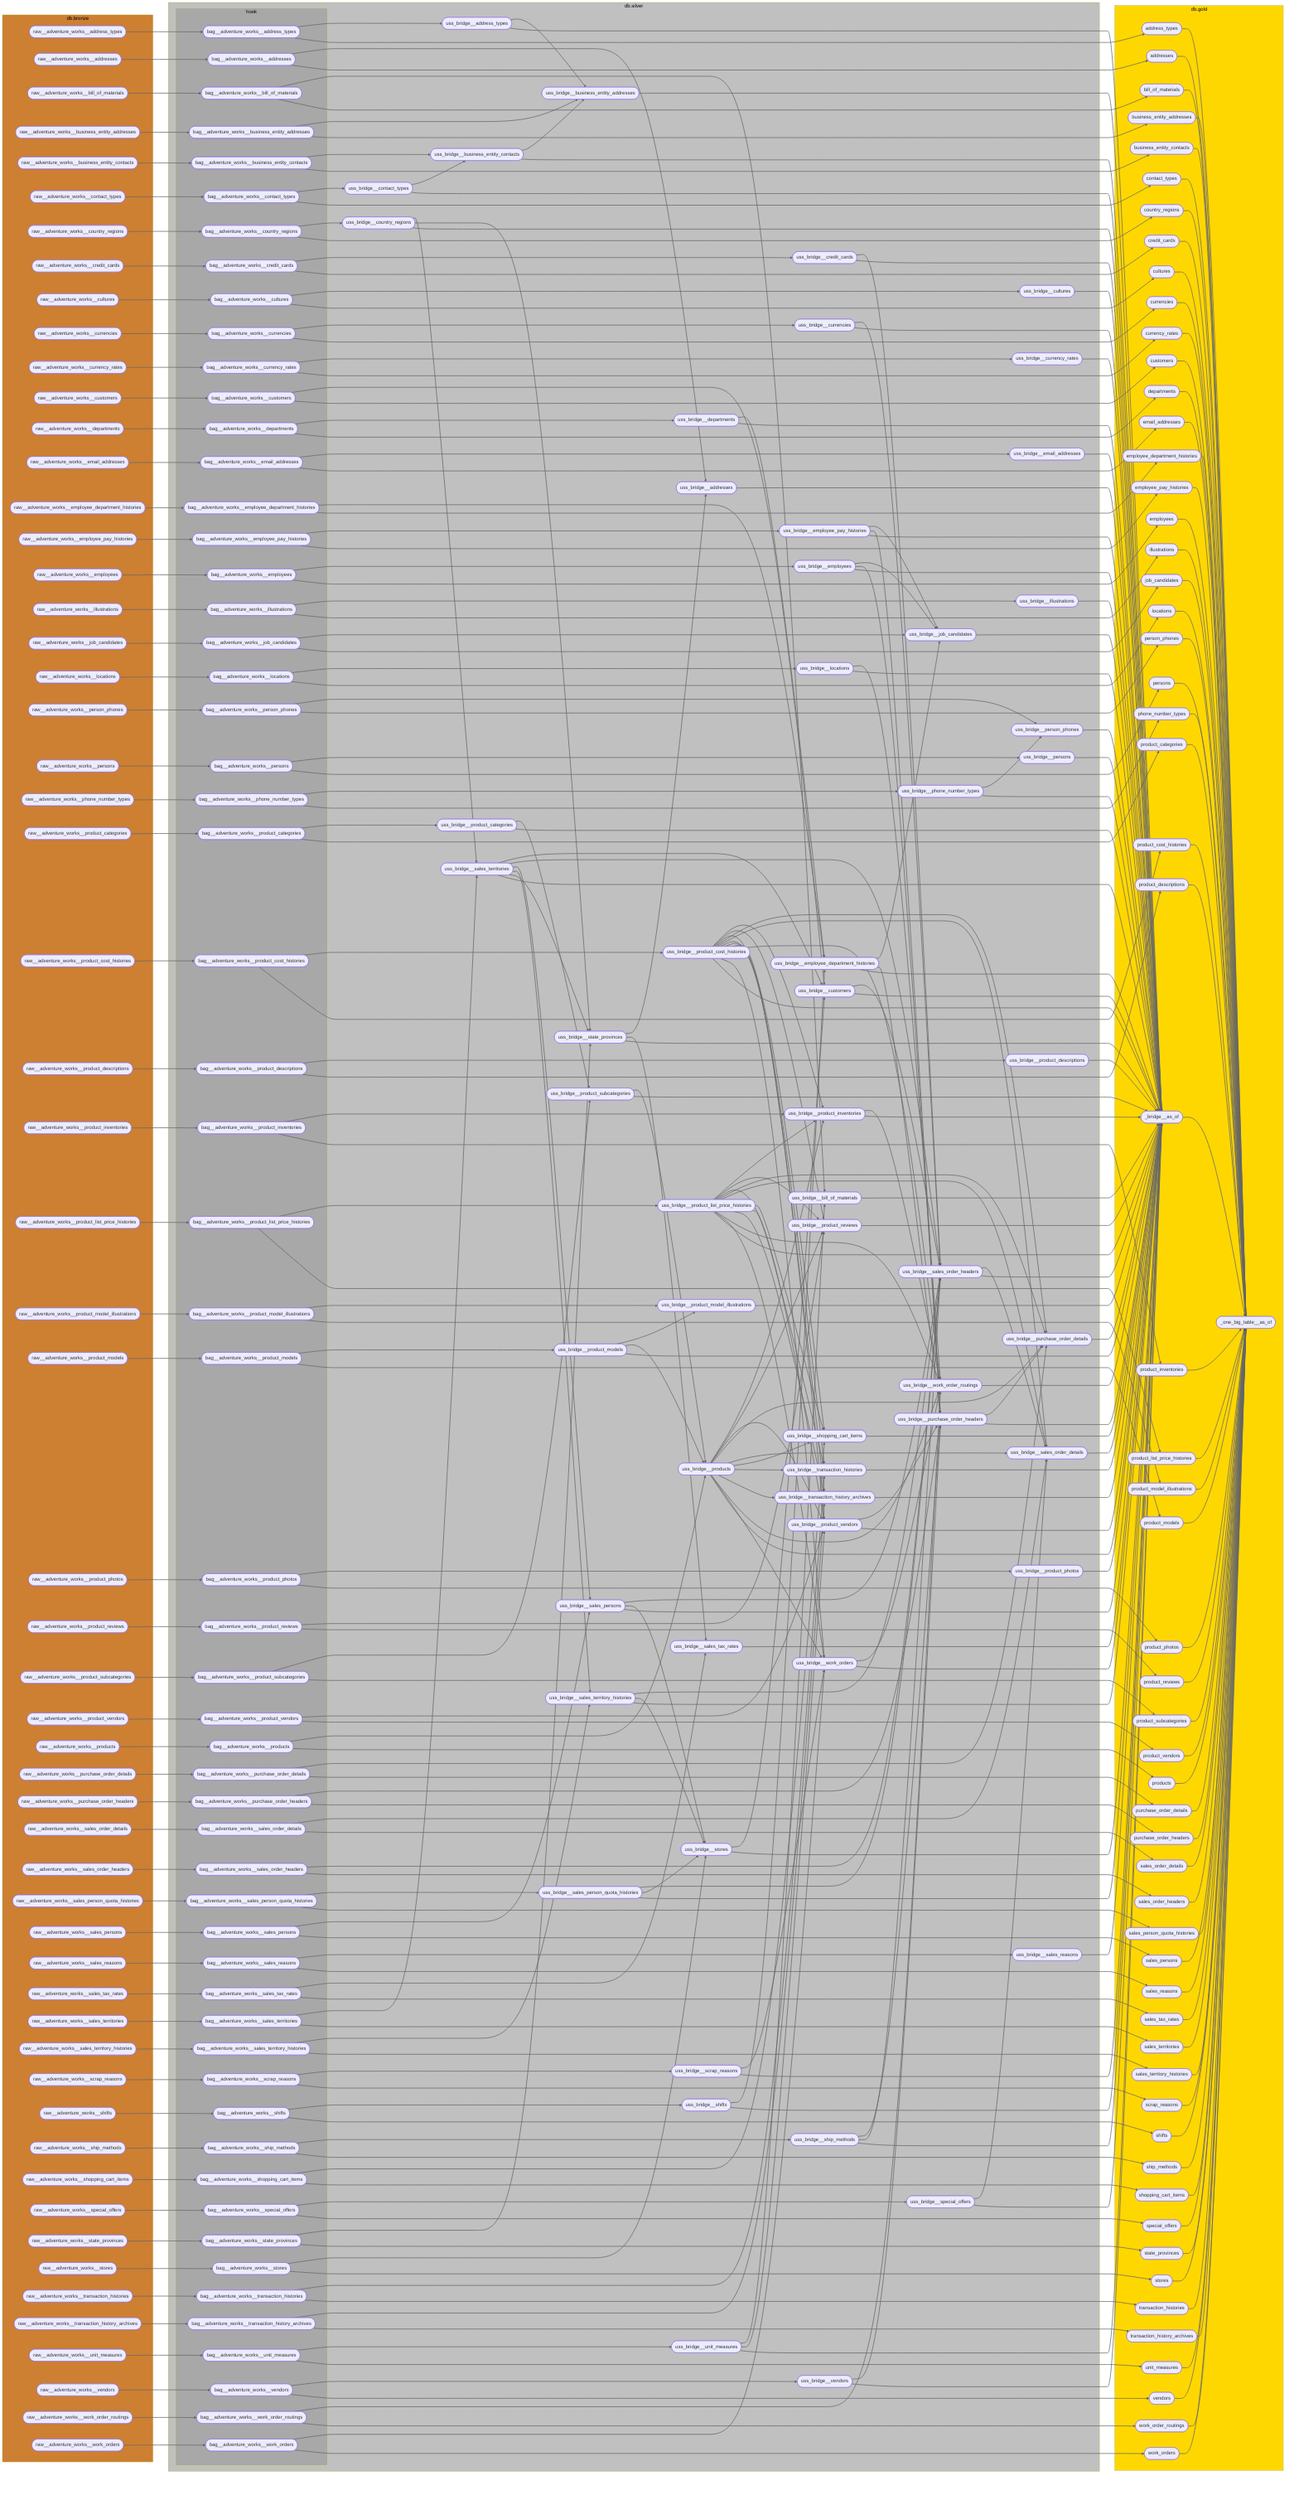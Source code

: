 flowchart LR
    subgraph db.bronze["db.bronze"]
        direction LR
        raw__adventure_works__address_types(["raw__adventure_works__address_types"])
        raw__adventure_works__addresses(["raw__adventure_works__addresses"])
        raw__adventure_works__bill_of_materials(["raw__adventure_works__bill_of_materials"])
        raw__adventure_works__business_entity_addresses(["raw__adventure_works__business_entity_addresses"])
        raw__adventure_works__business_entity_contacts(["raw__adventure_works__business_entity_contacts"])
        raw__adventure_works__contact_types(["raw__adventure_works__contact_types"])
        raw__adventure_works__country_regions(["raw__adventure_works__country_regions"])
        raw__adventure_works__credit_cards(["raw__adventure_works__credit_cards"])
        raw__adventure_works__cultures(["raw__adventure_works__cultures"])
        raw__adventure_works__currencies(["raw__adventure_works__currencies"])
        raw__adventure_works__currency_rates(["raw__adventure_works__currency_rates"])
        raw__adventure_works__customers(["raw__adventure_works__customers"])
        raw__adventure_works__departments(["raw__adventure_works__departments"])
        raw__adventure_works__email_addresses(["raw__adventure_works__email_addresses"])
        raw__adventure_works__employee_department_histories(["raw__adventure_works__employee_department_histories"])
        raw__adventure_works__employee_pay_histories(["raw__adventure_works__employee_pay_histories"])
        raw__adventure_works__employees(["raw__adventure_works__employees"])
        raw__adventure_works__illustrations(["raw__adventure_works__illustrations"])
        raw__adventure_works__job_candidates(["raw__adventure_works__job_candidates"])
        raw__adventure_works__locations(["raw__adventure_works__locations"])
        raw__adventure_works__person_phones(["raw__adventure_works__person_phones"])
        raw__adventure_works__persons(["raw__adventure_works__persons"])
        raw__adventure_works__phone_number_types(["raw__adventure_works__phone_number_types"])
        raw__adventure_works__product_categories(["raw__adventure_works__product_categories"])
        raw__adventure_works__product_cost_histories(["raw__adventure_works__product_cost_histories"])
        raw__adventure_works__product_descriptions(["raw__adventure_works__product_descriptions"])
        raw__adventure_works__product_inventories(["raw__adventure_works__product_inventories"])
        raw__adventure_works__product_list_price_histories(["raw__adventure_works__product_list_price_histories"])
        raw__adventure_works__product_model_illustrations(["raw__adventure_works__product_model_illustrations"])
        raw__adventure_works__product_models(["raw__adventure_works__product_models"])
        raw__adventure_works__product_photos(["raw__adventure_works__product_photos"])
        raw__adventure_works__product_reviews(["raw__adventure_works__product_reviews"])
        raw__adventure_works__product_subcategories(["raw__adventure_works__product_subcategories"])
        raw__adventure_works__product_vendors(["raw__adventure_works__product_vendors"])
        raw__adventure_works__products(["raw__adventure_works__products"])
        raw__adventure_works__purchase_order_details(["raw__adventure_works__purchase_order_details"])
        raw__adventure_works__purchase_order_headers(["raw__adventure_works__purchase_order_headers"])
        raw__adventure_works__sales_order_details(["raw__adventure_works__sales_order_details"])
        raw__adventure_works__sales_order_headers(["raw__adventure_works__sales_order_headers"])
        raw__adventure_works__sales_person_quota_histories(["raw__adventure_works__sales_person_quota_histories"])
        raw__adventure_works__sales_persons(["raw__adventure_works__sales_persons"])
        raw__adventure_works__sales_reasons(["raw__adventure_works__sales_reasons"])
        raw__adventure_works__sales_tax_rates(["raw__adventure_works__sales_tax_rates"])
        raw__adventure_works__sales_territories(["raw__adventure_works__sales_territories"])
        raw__adventure_works__sales_territory_histories(["raw__adventure_works__sales_territory_histories"])
        raw__adventure_works__scrap_reasons(["raw__adventure_works__scrap_reasons"])
        raw__adventure_works__shifts(["raw__adventure_works__shifts"])
        raw__adventure_works__ship_methods(["raw__adventure_works__ship_methods"])
        raw__adventure_works__shopping_cart_items(["raw__adventure_works__shopping_cart_items"])
        raw__adventure_works__special_offers(["raw__adventure_works__special_offers"])
        raw__adventure_works__state_provinces(["raw__adventure_works__state_provinces"])
        raw__adventure_works__stores(["raw__adventure_works__stores"])
        raw__adventure_works__transaction_histories(["raw__adventure_works__transaction_histories"])
        raw__adventure_works__transaction_history_archives(["raw__adventure_works__transaction_history_archives"])
        raw__adventure_works__unit_measures(["raw__adventure_works__unit_measures"])
        raw__adventure_works__vendors(["raw__adventure_works__vendors"])
        raw__adventure_works__work_order_routings(["raw__adventure_works__work_order_routings"])
        raw__adventure_works__work_orders(["raw__adventure_works__work_orders"])
    end

    subgraph db.silver["db.silver"]
        direction LR
        subgraph hook
            bag__adventure_works__address_types(["bag__adventure_works__address_types"])
            bag__adventure_works__addresses(["bag__adventure_works__addresses"])
            bag__adventure_works__bill_of_materials(["bag__adventure_works__bill_of_materials"])
            bag__adventure_works__business_entity_addresses(["bag__adventure_works__business_entity_addresses"])
            bag__adventure_works__business_entity_contacts(["bag__adventure_works__business_entity_contacts"])
            bag__adventure_works__contact_types(["bag__adventure_works__contact_types"])
            bag__adventure_works__country_regions(["bag__adventure_works__country_regions"])
            bag__adventure_works__credit_cards(["bag__adventure_works__credit_cards"])
            bag__adventure_works__cultures(["bag__adventure_works__cultures"])
            bag__adventure_works__currencies(["bag__adventure_works__currencies"])
            bag__adventure_works__currency_rates(["bag__adventure_works__currency_rates"])
            bag__adventure_works__customers(["bag__adventure_works__customers"])
            bag__adventure_works__departments(["bag__adventure_works__departments"])
            bag__adventure_works__email_addresses(["bag__adventure_works__email_addresses"])
            bag__adventure_works__employee_department_histories(["bag__adventure_works__employee_department_histories"])
            bag__adventure_works__employee_pay_histories(["bag__adventure_works__employee_pay_histories"])
            bag__adventure_works__employees(["bag__adventure_works__employees"])
            bag__adventure_works__illustrations(["bag__adventure_works__illustrations"])
            bag__adventure_works__job_candidates(["bag__adventure_works__job_candidates"])
            bag__adventure_works__locations(["bag__adventure_works__locations"])
            bag__adventure_works__person_phones(["bag__adventure_works__person_phones"])
            bag__adventure_works__persons(["bag__adventure_works__persons"])
            bag__adventure_works__phone_number_types(["bag__adventure_works__phone_number_types"])
            bag__adventure_works__product_categories(["bag__adventure_works__product_categories"])
            bag__adventure_works__product_cost_histories(["bag__adventure_works__product_cost_histories"])
            bag__adventure_works__product_descriptions(["bag__adventure_works__product_descriptions"])
            bag__adventure_works__product_inventories(["bag__adventure_works__product_inventories"])
            bag__adventure_works__product_list_price_histories(["bag__adventure_works__product_list_price_histories"])
            bag__adventure_works__product_model_illustrations(["bag__adventure_works__product_model_illustrations"])
            bag__adventure_works__product_models(["bag__adventure_works__product_models"])
            bag__adventure_works__product_photos(["bag__adventure_works__product_photos"])
            bag__adventure_works__product_reviews(["bag__adventure_works__product_reviews"])
            bag__adventure_works__product_subcategories(["bag__adventure_works__product_subcategories"])
            bag__adventure_works__product_vendors(["bag__adventure_works__product_vendors"])
            bag__adventure_works__products(["bag__adventure_works__products"])
            bag__adventure_works__purchase_order_details(["bag__adventure_works__purchase_order_details"])
            bag__adventure_works__purchase_order_headers(["bag__adventure_works__purchase_order_headers"])
            bag__adventure_works__sales_order_details(["bag__adventure_works__sales_order_details"])
            bag__adventure_works__sales_order_headers(["bag__adventure_works__sales_order_headers"])
            bag__adventure_works__sales_person_quota_histories(["bag__adventure_works__sales_person_quota_histories"])
            bag__adventure_works__sales_persons(["bag__adventure_works__sales_persons"])
            bag__adventure_works__sales_reasons(["bag__adventure_works__sales_reasons"])
            bag__adventure_works__sales_tax_rates(["bag__adventure_works__sales_tax_rates"])
            bag__adventure_works__sales_territories(["bag__adventure_works__sales_territories"])
            bag__adventure_works__sales_territory_histories(["bag__adventure_works__sales_territory_histories"])
            bag__adventure_works__scrap_reasons(["bag__adventure_works__scrap_reasons"])
            bag__adventure_works__shifts(["bag__adventure_works__shifts"])
            bag__adventure_works__ship_methods(["bag__adventure_works__ship_methods"])
            bag__adventure_works__shopping_cart_items(["bag__adventure_works__shopping_cart_items"])
            bag__adventure_works__special_offers(["bag__adventure_works__special_offers"])
            bag__adventure_works__state_provinces(["bag__adventure_works__state_provinces"])
            bag__adventure_works__stores(["bag__adventure_works__stores"])
            bag__adventure_works__transaction_histories(["bag__adventure_works__transaction_histories"])
            bag__adventure_works__transaction_history_archives(["bag__adventure_works__transaction_history_archives"])
            bag__adventure_works__unit_measures(["bag__adventure_works__unit_measures"])
            bag__adventure_works__vendors(["bag__adventure_works__vendors"])
            bag__adventure_works__work_order_routings(["bag__adventure_works__work_order_routings"])
            bag__adventure_works__work_orders(["bag__adventure_works__work_orders"])
        end
        
        uss_bridge__address_types(["uss_bridge__address_types"])
        uss_bridge__addresses(["uss_bridge__addresses"])
        uss_bridge__bill_of_materials(["uss_bridge__bill_of_materials"])
        uss_bridge__business_entity_addresses(["uss_bridge__business_entity_addresses"])
        uss_bridge__business_entity_contacts(["uss_bridge__business_entity_contacts"])
        uss_bridge__contact_types(["uss_bridge__contact_types"])
        uss_bridge__country_regions(["uss_bridge__country_regions"])
        uss_bridge__credit_cards(["uss_bridge__credit_cards"])
        uss_bridge__cultures(["uss_bridge__cultures"])
        uss_bridge__currencies(["uss_bridge__currencies"])
        uss_bridge__currency_rates(["uss_bridge__currency_rates"])
        uss_bridge__customers(["uss_bridge__customers"])
        uss_bridge__departments(["uss_bridge__departments"])
        uss_bridge__email_addresses(["uss_bridge__email_addresses"])
        uss_bridge__employee_department_histories(["uss_bridge__employee_department_histories"])
        uss_bridge__employee_pay_histories(["uss_bridge__employee_pay_histories"])
        uss_bridge__employees(["uss_bridge__employees"])
        uss_bridge__illustrations(["uss_bridge__illustrations"])
        uss_bridge__job_candidates(["uss_bridge__job_candidates"])
        uss_bridge__locations(["uss_bridge__locations"])
        uss_bridge__person_phones(["uss_bridge__person_phones"])
        uss_bridge__persons(["uss_bridge__persons"])
        uss_bridge__phone_number_types(["uss_bridge__phone_number_types"])
        uss_bridge__product_categories(["uss_bridge__product_categories"])
        uss_bridge__product_cost_histories(["uss_bridge__product_cost_histories"])
        uss_bridge__product_descriptions(["uss_bridge__product_descriptions"])
        uss_bridge__product_inventories(["uss_bridge__product_inventories"])
        uss_bridge__product_list_price_histories(["uss_bridge__product_list_price_histories"])
        uss_bridge__product_model_illustrations(["uss_bridge__product_model_illustrations"])
        uss_bridge__product_models(["uss_bridge__product_models"])
        uss_bridge__product_photos(["uss_bridge__product_photos"])
        uss_bridge__product_reviews(["uss_bridge__product_reviews"])
        uss_bridge__product_subcategories(["uss_bridge__product_subcategories"])
        uss_bridge__product_vendors(["uss_bridge__product_vendors"])
        uss_bridge__products(["uss_bridge__products"])
        uss_bridge__purchase_order_details(["uss_bridge__purchase_order_details"])
        uss_bridge__purchase_order_headers(["uss_bridge__purchase_order_headers"])
        uss_bridge__sales_order_details(["uss_bridge__sales_order_details"])
        uss_bridge__sales_order_headers(["uss_bridge__sales_order_headers"])
        uss_bridge__sales_person_quota_histories(["uss_bridge__sales_person_quota_histories"])
        uss_bridge__sales_persons(["uss_bridge__sales_persons"])
        uss_bridge__sales_reasons(["uss_bridge__sales_reasons"])
        uss_bridge__sales_tax_rates(["uss_bridge__sales_tax_rates"])
        uss_bridge__sales_territories(["uss_bridge__sales_territories"])
        uss_bridge__sales_territory_histories(["uss_bridge__sales_territory_histories"])
        uss_bridge__scrap_reasons(["uss_bridge__scrap_reasons"])
        uss_bridge__shifts(["uss_bridge__shifts"])
        uss_bridge__ship_methods(["uss_bridge__ship_methods"])
        uss_bridge__shopping_cart_items(["uss_bridge__shopping_cart_items"])
        uss_bridge__special_offers(["uss_bridge__special_offers"])
        uss_bridge__state_provinces(["uss_bridge__state_provinces"])
        uss_bridge__stores(["uss_bridge__stores"])
        uss_bridge__transaction_histories(["uss_bridge__transaction_histories"])
        uss_bridge__transaction_history_archives(["uss_bridge__transaction_history_archives"])
        uss_bridge__unit_measures(["uss_bridge__unit_measures"])
        uss_bridge__vendors(["uss_bridge__vendors"])
        uss_bridge__work_order_routings(["uss_bridge__work_order_routings"])
        uss_bridge__work_orders(["uss_bridge__work_orders"])
    end

    subgraph db.gold["db.gold"]
        direction LR
        _bridge__as_of(["_bridge__as_of"])
        _one_big_table__as_of(["_one_big_table__as_of"])
        address_types(["address_types"])
        addresses(["addresses"])
        bill_of_materials(["bill_of_materials"])
        business_entity_addresses(["business_entity_addresses"])
        business_entity_contacts(["business_entity_contacts"])
        contact_types(["contact_types"])
        country_regions(["country_regions"])
        credit_cards(["credit_cards"])
        cultures(["cultures"])
        currencies(["currencies"])
        currency_rates(["currency_rates"])
        customers(["customers"])
        departments(["departments"])
        email_addresses(["email_addresses"])
        employee_department_histories(["employee_department_histories"])
        employee_pay_histories(["employee_pay_histories"])
        employees(["employees"])
        illustrations(["illustrations"])
        job_candidates(["job_candidates"])
        locations(["locations"])
        person_phones(["person_phones"])
        persons(["persons"])
        phone_number_types(["phone_number_types"])
        product_categories(["product_categories"])
        product_cost_histories(["product_cost_histories"])
        product_descriptions(["product_descriptions"])
        product_inventories(["product_inventories"])
        product_list_price_histories(["product_list_price_histories"])
        product_model_illustrations(["product_model_illustrations"])
        product_models(["product_models"])
        product_photos(["product_photos"])
        product_reviews(["product_reviews"])
        product_subcategories(["product_subcategories"])
        product_vendors(["product_vendors"])
        products(["products"])
        purchase_order_details(["purchase_order_details"])
        purchase_order_headers(["purchase_order_headers"])
        sales_order_details(["sales_order_details"])
        sales_order_headers(["sales_order_headers"])
        sales_person_quota_histories(["sales_person_quota_histories"])
        sales_persons(["sales_persons"])
        sales_reasons(["sales_reasons"])
        sales_tax_rates(["sales_tax_rates"])
        sales_territories(["sales_territories"])
        sales_territory_histories(["sales_territory_histories"])
        scrap_reasons(["scrap_reasons"])
        shifts(["shifts"])
        ship_methods(["ship_methods"])
        shopping_cart_items(["shopping_cart_items"])
        special_offers(["special_offers"])
        state_provinces(["state_provinces"])
        stores(["stores"])
        transaction_histories(["transaction_histories"])
        transaction_history_archives(["transaction_history_archives"])
        unit_measures(["unit_measures"])
        vendors(["vendors"])
        work_order_routings(["work_order_routings"])
        work_orders(["work_orders"])
    end

    %% db.bronze -> db.silver
    raw__adventure_works__address_types --> bag__adventure_works__address_types
    raw__adventure_works__addresses --> bag__adventure_works__addresses
    raw__adventure_works__bill_of_materials --> bag__adventure_works__bill_of_materials
    raw__adventure_works__business_entity_addresses --> bag__adventure_works__business_entity_addresses
    raw__adventure_works__business_entity_contacts --> bag__adventure_works__business_entity_contacts
    raw__adventure_works__contact_types --> bag__adventure_works__contact_types
    raw__adventure_works__country_regions --> bag__adventure_works__country_regions
    raw__adventure_works__credit_cards --> bag__adventure_works__credit_cards
    raw__adventure_works__cultures --> bag__adventure_works__cultures
    raw__adventure_works__currencies --> bag__adventure_works__currencies
    raw__adventure_works__currency_rates --> bag__adventure_works__currency_rates
    raw__adventure_works__customers --> bag__adventure_works__customers
    raw__adventure_works__departments --> bag__adventure_works__departments
    raw__adventure_works__email_addresses --> bag__adventure_works__email_addresses
    raw__adventure_works__employee_department_histories --> bag__adventure_works__employee_department_histories
    raw__adventure_works__employee_pay_histories --> bag__adventure_works__employee_pay_histories
    raw__adventure_works__employees --> bag__adventure_works__employees
    raw__adventure_works__illustrations --> bag__adventure_works__illustrations
    raw__adventure_works__job_candidates --> bag__adventure_works__job_candidates
    raw__adventure_works__locations --> bag__adventure_works__locations
    raw__adventure_works__person_phones --> bag__adventure_works__person_phones
    raw__adventure_works__persons --> bag__adventure_works__persons
    raw__adventure_works__phone_number_types --> bag__adventure_works__phone_number_types
    raw__adventure_works__product_categories --> bag__adventure_works__product_categories
    raw__adventure_works__product_cost_histories --> bag__adventure_works__product_cost_histories
    raw__adventure_works__product_descriptions --> bag__adventure_works__product_descriptions
    raw__adventure_works__product_inventories --> bag__adventure_works__product_inventories
    raw__adventure_works__product_list_price_histories --> bag__adventure_works__product_list_price_histories
    raw__adventure_works__product_model_illustrations --> bag__adventure_works__product_model_illustrations
    raw__adventure_works__product_models --> bag__adventure_works__product_models
    raw__adventure_works__product_photos --> bag__adventure_works__product_photos
    raw__adventure_works__product_reviews --> bag__adventure_works__product_reviews
    raw__adventure_works__product_subcategories --> bag__adventure_works__product_subcategories
    raw__adventure_works__product_vendors --> bag__adventure_works__product_vendors
    raw__adventure_works__products --> bag__adventure_works__products
    raw__adventure_works__purchase_order_details --> bag__adventure_works__purchase_order_details
    raw__adventure_works__purchase_order_headers --> bag__adventure_works__purchase_order_headers
    raw__adventure_works__sales_order_details --> bag__adventure_works__sales_order_details
    raw__adventure_works__sales_order_headers --> bag__adventure_works__sales_order_headers
    raw__adventure_works__sales_person_quota_histories --> bag__adventure_works__sales_person_quota_histories
    raw__adventure_works__sales_persons --> bag__adventure_works__sales_persons
    raw__adventure_works__sales_reasons --> bag__adventure_works__sales_reasons
    raw__adventure_works__sales_tax_rates --> bag__adventure_works__sales_tax_rates
    raw__adventure_works__sales_territories --> bag__adventure_works__sales_territories
    raw__adventure_works__sales_territory_histories --> bag__adventure_works__sales_territory_histories
    raw__adventure_works__scrap_reasons --> bag__adventure_works__scrap_reasons
    raw__adventure_works__shifts --> bag__adventure_works__shifts
    raw__adventure_works__ship_methods --> bag__adventure_works__ship_methods
    raw__adventure_works__shopping_cart_items --> bag__adventure_works__shopping_cart_items
    raw__adventure_works__special_offers --> bag__adventure_works__special_offers
    raw__adventure_works__state_provinces --> bag__adventure_works__state_provinces
    raw__adventure_works__stores --> bag__adventure_works__stores
    raw__adventure_works__transaction_histories --> bag__adventure_works__transaction_histories
    raw__adventure_works__transaction_history_archives --> bag__adventure_works__transaction_history_archives
    raw__adventure_works__unit_measures --> bag__adventure_works__unit_measures
    raw__adventure_works__vendors --> bag__adventure_works__vendors
    raw__adventure_works__work_order_routings --> bag__adventure_works__work_order_routings
    raw__adventure_works__work_orders --> bag__adventure_works__work_orders

    %% db.silver -> db.silver
    bag__adventure_works__address_types --> uss_bridge__address_types
    bag__adventure_works__addresses --> uss_bridge__addresses
    bag__adventure_works__bill_of_materials --> uss_bridge__bill_of_materials
    bag__adventure_works__business_entity_addresses --> uss_bridge__business_entity_addresses
    bag__adventure_works__business_entity_contacts --> uss_bridge__business_entity_contacts
    bag__adventure_works__contact_types --> uss_bridge__contact_types
    bag__adventure_works__country_regions --> uss_bridge__country_regions
    bag__adventure_works__credit_cards --> uss_bridge__credit_cards
    bag__adventure_works__cultures --> uss_bridge__cultures
    bag__adventure_works__currencies --> uss_bridge__currencies
    bag__adventure_works__currency_rates --> uss_bridge__currency_rates
    bag__adventure_works__customers --> uss_bridge__customers
    bag__adventure_works__departments --> uss_bridge__departments
    bag__adventure_works__email_addresses --> uss_bridge__email_addresses
    bag__adventure_works__employee_department_histories --> uss_bridge__employee_department_histories
    bag__adventure_works__employee_pay_histories --> uss_bridge__employee_pay_histories
    bag__adventure_works__employees --> uss_bridge__employees
    bag__adventure_works__illustrations --> uss_bridge__illustrations
    bag__adventure_works__job_candidates --> uss_bridge__job_candidates
    bag__adventure_works__locations --> uss_bridge__locations
    bag__adventure_works__person_phones --> uss_bridge__person_phones
    bag__adventure_works__persons --> uss_bridge__persons
    bag__adventure_works__phone_number_types --> uss_bridge__phone_number_types
    bag__adventure_works__product_categories --> uss_bridge__product_categories
    bag__adventure_works__product_cost_histories --> uss_bridge__product_cost_histories
    bag__adventure_works__product_descriptions --> uss_bridge__product_descriptions
    bag__adventure_works__product_inventories --> uss_bridge__product_inventories
    bag__adventure_works__product_list_price_histories --> uss_bridge__product_list_price_histories
    bag__adventure_works__product_model_illustrations --> uss_bridge__product_model_illustrations
    bag__adventure_works__product_models --> uss_bridge__product_models
    bag__adventure_works__product_photos --> uss_bridge__product_photos
    bag__adventure_works__product_reviews --> uss_bridge__product_reviews
    bag__adventure_works__product_subcategories --> uss_bridge__product_subcategories
    bag__adventure_works__product_vendors --> uss_bridge__product_vendors
    bag__adventure_works__products --> uss_bridge__products
    bag__adventure_works__purchase_order_details --> uss_bridge__purchase_order_details
    bag__adventure_works__purchase_order_headers --> uss_bridge__purchase_order_headers
    bag__adventure_works__sales_order_details --> uss_bridge__sales_order_details
    bag__adventure_works__sales_order_headers --> uss_bridge__sales_order_headers
    bag__adventure_works__sales_person_quota_histories --> uss_bridge__sales_person_quota_histories
    bag__adventure_works__sales_persons --> uss_bridge__sales_persons
    bag__adventure_works__sales_reasons --> uss_bridge__sales_reasons
    bag__adventure_works__sales_tax_rates --> uss_bridge__sales_tax_rates
    bag__adventure_works__sales_territories --> uss_bridge__sales_territories
    bag__adventure_works__sales_territory_histories --> uss_bridge__sales_territory_histories
    bag__adventure_works__scrap_reasons --> uss_bridge__scrap_reasons
    bag__adventure_works__shifts --> uss_bridge__shifts
    bag__adventure_works__ship_methods --> uss_bridge__ship_methods
    bag__adventure_works__shopping_cart_items --> uss_bridge__shopping_cart_items
    bag__adventure_works__special_offers --> uss_bridge__special_offers
    bag__adventure_works__state_provinces --> uss_bridge__state_provinces
    bag__adventure_works__stores --> uss_bridge__stores
    bag__adventure_works__transaction_histories --> uss_bridge__transaction_histories
    bag__adventure_works__transaction_history_archives --> uss_bridge__transaction_history_archives
    bag__adventure_works__unit_measures --> uss_bridge__unit_measures
    bag__adventure_works__vendors --> uss_bridge__vendors
    bag__adventure_works__work_order_routings --> uss_bridge__work_order_routings
    bag__adventure_works__work_orders --> uss_bridge__work_orders
    uss_bridge__address_types --> uss_bridge__business_entity_addresses
    uss_bridge__business_entity_contacts --> uss_bridge__business_entity_addresses
    uss_bridge__contact_types --> uss_bridge__business_entity_contacts
    uss_bridge__country_regions --> uss_bridge__sales_territories
    uss_bridge__country_regions --> uss_bridge__state_provinces
    uss_bridge__credit_cards --> uss_bridge__sales_order_headers
    uss_bridge__currencies --> uss_bridge__sales_order_headers
    uss_bridge__customers --> uss_bridge__sales_order_headers
    uss_bridge__departments --> uss_bridge__employee_department_histories
    uss_bridge__employee_department_histories --> uss_bridge__job_candidates
    uss_bridge__employee_department_histories --> uss_bridge__purchase_order_headers
    uss_bridge__employee_pay_histories --> uss_bridge__job_candidates
    uss_bridge__employee_pay_histories --> uss_bridge__purchase_order_headers
    uss_bridge__employees --> uss_bridge__job_candidates
    uss_bridge__employees --> uss_bridge__purchase_order_headers
    uss_bridge__locations --> uss_bridge__work_order_routings
    uss_bridge__phone_number_types --> uss_bridge__person_phones
    uss_bridge__product_categories --> uss_bridge__product_subcategories
    uss_bridge__product_cost_histories --> uss_bridge__product_inventories
    uss_bridge__product_cost_histories --> uss_bridge__product_reviews
    uss_bridge__product_cost_histories --> uss_bridge__product_vendors
    uss_bridge__product_cost_histories --> uss_bridge__purchase_order_details
    uss_bridge__product_cost_histories --> uss_bridge__sales_order_details
    uss_bridge__product_cost_histories --> uss_bridge__shopping_cart_items
    uss_bridge__product_cost_histories --> uss_bridge__transaction_histories
    uss_bridge__product_cost_histories --> uss_bridge__transaction_history_archives
    uss_bridge__product_cost_histories --> uss_bridge__work_order_routings
    uss_bridge__product_cost_histories --> uss_bridge__work_orders
    uss_bridge__product_inventories --> uss_bridge__work_order_routings
    uss_bridge__product_list_price_histories --> uss_bridge__product_inventories
    uss_bridge__product_list_price_histories --> uss_bridge__product_reviews
    uss_bridge__product_list_price_histories --> uss_bridge__product_vendors
    uss_bridge__product_list_price_histories --> uss_bridge__purchase_order_details
    uss_bridge__product_list_price_histories --> uss_bridge__sales_order_details
    uss_bridge__product_list_price_histories --> uss_bridge__shopping_cart_items
    uss_bridge__product_list_price_histories --> uss_bridge__transaction_histories
    uss_bridge__product_list_price_histories --> uss_bridge__transaction_history_archives
    uss_bridge__product_list_price_histories --> uss_bridge__work_order_routings
    uss_bridge__product_list_price_histories --> uss_bridge__work_orders
    uss_bridge__product_models --> uss_bridge__product_model_illustrations
    uss_bridge__product_models --> uss_bridge__products
    uss_bridge__product_subcategories --> uss_bridge__products
    uss_bridge__product_vendors --> uss_bridge__purchase_order_headers
    uss_bridge__products --> uss_bridge__product_inventories
    uss_bridge__products --> uss_bridge__product_reviews
    uss_bridge__products --> uss_bridge__product_vendors
    uss_bridge__products --> uss_bridge__purchase_order_details
    uss_bridge__products --> uss_bridge__sales_order_details
    uss_bridge__products --> uss_bridge__shopping_cart_items
    uss_bridge__products --> uss_bridge__transaction_histories
    uss_bridge__products --> uss_bridge__transaction_history_archives
    uss_bridge__products --> uss_bridge__work_order_routings
    uss_bridge__products --> uss_bridge__work_orders
    uss_bridge__purchase_order_headers --> uss_bridge__purchase_order_details
    uss_bridge__sales_order_headers --> uss_bridge__sales_order_details
    uss_bridge__sales_person_quota_histories --> uss_bridge__sales_order_headers
    uss_bridge__sales_person_quota_histories --> uss_bridge__stores
    uss_bridge__sales_persons --> uss_bridge__sales_order_headers
    uss_bridge__sales_persons --> uss_bridge__stores
    uss_bridge__sales_territories --> uss_bridge__customers
    uss_bridge__sales_territories --> uss_bridge__sales_order_headers
    uss_bridge__sales_territories --> uss_bridge__sales_persons
    uss_bridge__sales_territories --> uss_bridge__sales_territory_histories
    uss_bridge__sales_territories --> uss_bridge__state_provinces
    uss_bridge__sales_territory_histories --> uss_bridge__sales_order_headers
    uss_bridge__sales_territory_histories --> uss_bridge__stores
    uss_bridge__scrap_reasons --> uss_bridge__work_orders
    uss_bridge__shifts --> uss_bridge__employee_department_histories
    uss_bridge__ship_methods --> uss_bridge__purchase_order_headers
    uss_bridge__ship_methods --> uss_bridge__sales_order_headers
    uss_bridge__special_offers --> uss_bridge__sales_order_details
    uss_bridge__state_provinces --> uss_bridge__addresses
    uss_bridge__state_provinces --> uss_bridge__sales_tax_rates
    uss_bridge__stores --> uss_bridge__customers
    uss_bridge__unit_measures --> uss_bridge__bill_of_materials
    uss_bridge__unit_measures --> uss_bridge__product_vendors
    uss_bridge__vendors --> uss_bridge__purchase_order_headers
    uss_bridge__work_orders --> uss_bridge__work_order_routings

    %% db.silver -> db.gold
    bag__adventure_works__address_types --> address_types
    bag__adventure_works__addresses --> addresses
    bag__adventure_works__bill_of_materials --> bill_of_materials
    bag__adventure_works__business_entity_addresses --> business_entity_addresses
    bag__adventure_works__business_entity_contacts --> business_entity_contacts
    bag__adventure_works__contact_types --> contact_types
    bag__adventure_works__country_regions --> country_regions
    bag__adventure_works__credit_cards --> credit_cards
    bag__adventure_works__cultures --> cultures
    bag__adventure_works__currencies --> currencies
    bag__adventure_works__currency_rates --> currency_rates
    bag__adventure_works__customers --> customers
    bag__adventure_works__departments --> departments
    bag__adventure_works__email_addresses --> email_addresses
    bag__adventure_works__employee_department_histories --> employee_department_histories
    bag__adventure_works__employee_pay_histories --> employee_pay_histories
    bag__adventure_works__employees --> employees
    bag__adventure_works__illustrations --> illustrations
    bag__adventure_works__job_candidates --> job_candidates
    bag__adventure_works__locations --> locations
    bag__adventure_works__person_phones --> person_phones
    bag__adventure_works__persons --> persons
    bag__adventure_works__phone_number_types --> phone_number_types
    bag__adventure_works__product_categories --> product_categories
    bag__adventure_works__product_cost_histories --> product_cost_histories
    bag__adventure_works__product_descriptions --> product_descriptions
    bag__adventure_works__product_inventories --> product_inventories
    bag__adventure_works__product_list_price_histories --> product_list_price_histories
    bag__adventure_works__product_model_illustrations --> product_model_illustrations
    bag__adventure_works__product_models --> product_models
    bag__adventure_works__product_photos --> product_photos
    bag__adventure_works__product_reviews --> product_reviews
    bag__adventure_works__product_subcategories --> product_subcategories
    bag__adventure_works__product_vendors --> product_vendors
    bag__adventure_works__products --> products
    bag__adventure_works__purchase_order_details --> purchase_order_details
    bag__adventure_works__purchase_order_headers --> purchase_order_headers
    bag__adventure_works__sales_order_details --> sales_order_details
    bag__adventure_works__sales_order_headers --> sales_order_headers
    bag__adventure_works__sales_person_quota_histories --> sales_person_quota_histories
    bag__adventure_works__sales_persons --> sales_persons
    bag__adventure_works__sales_reasons --> sales_reasons
    bag__adventure_works__sales_tax_rates --> sales_tax_rates
    bag__adventure_works__sales_territories --> sales_territories
    bag__adventure_works__sales_territory_histories --> sales_territory_histories
    bag__adventure_works__scrap_reasons --> scrap_reasons
    bag__adventure_works__shifts --> shifts
    bag__adventure_works__ship_methods --> ship_methods
    bag__adventure_works__shopping_cart_items --> shopping_cart_items
    bag__adventure_works__special_offers --> special_offers
    bag__adventure_works__state_provinces --> state_provinces
    bag__adventure_works__stores --> stores
    bag__adventure_works__transaction_histories --> transaction_histories
    bag__adventure_works__transaction_history_archives --> transaction_history_archives
    bag__adventure_works__unit_measures --> unit_measures
    bag__adventure_works__vendors --> vendors
    bag__adventure_works__work_order_routings --> work_order_routings
    bag__adventure_works__work_orders --> work_orders
    uss_bridge__address_types --> _bridge__as_of
    uss_bridge__addresses --> _bridge__as_of
    uss_bridge__bill_of_materials --> _bridge__as_of
    uss_bridge__business_entity_addresses --> _bridge__as_of
    uss_bridge__business_entity_contacts --> _bridge__as_of
    uss_bridge__contact_types --> _bridge__as_of
    uss_bridge__country_regions --> _bridge__as_of
    uss_bridge__credit_cards --> _bridge__as_of
    uss_bridge__cultures --> _bridge__as_of
    uss_bridge__currencies --> _bridge__as_of
    uss_bridge__currency_rates --> _bridge__as_of
    uss_bridge__customers --> _bridge__as_of
    uss_bridge__departments --> _bridge__as_of
    uss_bridge__email_addresses --> _bridge__as_of
    uss_bridge__employee_department_histories --> _bridge__as_of
    uss_bridge__employee_pay_histories --> _bridge__as_of
    uss_bridge__employees --> _bridge__as_of
    uss_bridge__illustrations --> _bridge__as_of
    uss_bridge__job_candidates --> _bridge__as_of
    uss_bridge__locations --> _bridge__as_of
    uss_bridge__person_phones --> _bridge__as_of
    uss_bridge__persons --> _bridge__as_of
    uss_bridge__phone_number_types --> _bridge__as_of
    uss_bridge__product_categories --> _bridge__as_of
    uss_bridge__product_cost_histories --> _bridge__as_of
    uss_bridge__product_descriptions --> _bridge__as_of
    uss_bridge__product_inventories --> _bridge__as_of
    uss_bridge__product_list_price_histories --> _bridge__as_of
    uss_bridge__product_model_illustrations --> _bridge__as_of
    uss_bridge__product_models --> _bridge__as_of
    uss_bridge__product_photos --> _bridge__as_of
    uss_bridge__product_reviews --> _bridge__as_of
    uss_bridge__product_subcategories --> _bridge__as_of
    uss_bridge__product_vendors --> _bridge__as_of
    uss_bridge__products --> _bridge__as_of
    uss_bridge__purchase_order_details --> _bridge__as_of
    uss_bridge__purchase_order_headers --> _bridge__as_of
    uss_bridge__sales_order_details --> _bridge__as_of
    uss_bridge__sales_order_headers --> _bridge__as_of
    uss_bridge__sales_person_quota_histories --> _bridge__as_of
    uss_bridge__sales_persons --> _bridge__as_of
    uss_bridge__sales_reasons --> _bridge__as_of
    uss_bridge__sales_tax_rates --> _bridge__as_of
    uss_bridge__sales_territories --> _bridge__as_of
    uss_bridge__sales_territory_histories --> _bridge__as_of
    uss_bridge__scrap_reasons --> _bridge__as_of
    uss_bridge__shifts --> _bridge__as_of
    uss_bridge__ship_methods --> _bridge__as_of
    uss_bridge__shopping_cart_items --> _bridge__as_of
    uss_bridge__special_offers --> _bridge__as_of
    uss_bridge__state_provinces --> _bridge__as_of
    uss_bridge__stores --> _bridge__as_of
    uss_bridge__transaction_histories --> _bridge__as_of
    uss_bridge__transaction_history_archives --> _bridge__as_of
    uss_bridge__unit_measures --> _bridge__as_of
    uss_bridge__vendors --> _bridge__as_of
    uss_bridge__work_order_routings --> _bridge__as_of
    uss_bridge__work_orders --> _bridge__as_of

    %% db.gold -> db.gold
    _bridge__as_of --> _one_big_table__as_of
    address_types --> _one_big_table__as_of
    addresses --> _one_big_table__as_of
    bill_of_materials --> _one_big_table__as_of
    business_entity_addresses --> _one_big_table__as_of
    business_entity_contacts --> _one_big_table__as_of
    contact_types --> _one_big_table__as_of
    country_regions --> _one_big_table__as_of
    credit_cards --> _one_big_table__as_of
    cultures --> _one_big_table__as_of
    currencies --> _one_big_table__as_of
    currency_rates --> _one_big_table__as_of
    customers --> _one_big_table__as_of
    departments --> _one_big_table__as_of
    email_addresses --> _one_big_table__as_of
    employee_department_histories --> _one_big_table__as_of
    employee_pay_histories --> _one_big_table__as_of
    employees --> _one_big_table__as_of
    illustrations --> _one_big_table__as_of
    job_candidates --> _one_big_table__as_of
    locations --> _one_big_table__as_of
    person_phones --> _one_big_table__as_of
    persons --> _one_big_table__as_of
    phone_number_types --> _one_big_table__as_of
    product_categories --> _one_big_table__as_of
    product_cost_histories --> _one_big_table__as_of
    product_descriptions --> _one_big_table__as_of
    product_inventories --> _one_big_table__as_of
    product_list_price_histories --> _one_big_table__as_of
    product_model_illustrations --> _one_big_table__as_of
    product_models --> _one_big_table__as_of
    product_photos --> _one_big_table__as_of
    product_reviews --> _one_big_table__as_of
    product_subcategories --> _one_big_table__as_of
    product_vendors --> _one_big_table__as_of
    products --> _one_big_table__as_of
    purchase_order_details --> _one_big_table__as_of
    purchase_order_headers --> _one_big_table__as_of
    sales_order_details --> _one_big_table__as_of
    sales_order_headers --> _one_big_table__as_of
    sales_person_quota_histories --> _one_big_table__as_of
    sales_persons --> _one_big_table__as_of
    sales_reasons --> _one_big_table__as_of
    sales_tax_rates --> _one_big_table__as_of
    sales_territories --> _one_big_table__as_of
    sales_territory_histories --> _one_big_table__as_of
    scrap_reasons --> _one_big_table__as_of
    shifts --> _one_big_table__as_of
    ship_methods --> _one_big_table__as_of
    shopping_cart_items --> _one_big_table__as_of
    special_offers --> _one_big_table__as_of
    state_provinces --> _one_big_table__as_of
    stores --> _one_big_table__as_of
    transaction_histories --> _one_big_table__as_of
    transaction_history_archives --> _one_big_table__as_of
    unit_measures --> _one_big_table__as_of
    vendors --> _one_big_table__as_of
    work_order_routings --> _one_big_table__as_of
    work_orders --> _one_big_table__as_of

    linkStyle default stroke:#666,stroke-width:2px

    %% Bronze shades
    classDef bronze_classic fill:#CD7F32,color:black
    classDef bronze_dark fill:#B87333,color:black
    classDef bronze_light fill:#E09756,color:black
    classDef bronze_antique fill:#966B47,color:black
    
    %% Silver shades
    classDef silver_classic fill:#C0C0C0,color:black
    classDef silver_dark fill:#A8A8A8,color:black
    classDef silver_light fill:#D8D8D8,color:black
    classDef silver_antique fill:#B4B4B4,color:black
    
    %% Gold shades
    classDef gold_classic fill:#FFD700,color:black
    classDef gold_dark fill:#DAA520,color:black
    classDef gold_light fill:#FFE55C,color:black
    classDef gold_antique fill:#CFB53B,color:black

    class db.bronze bronze_classic
    class db.silver silver_classic
    class hook silver_dark
    class db.gold gold_classic
